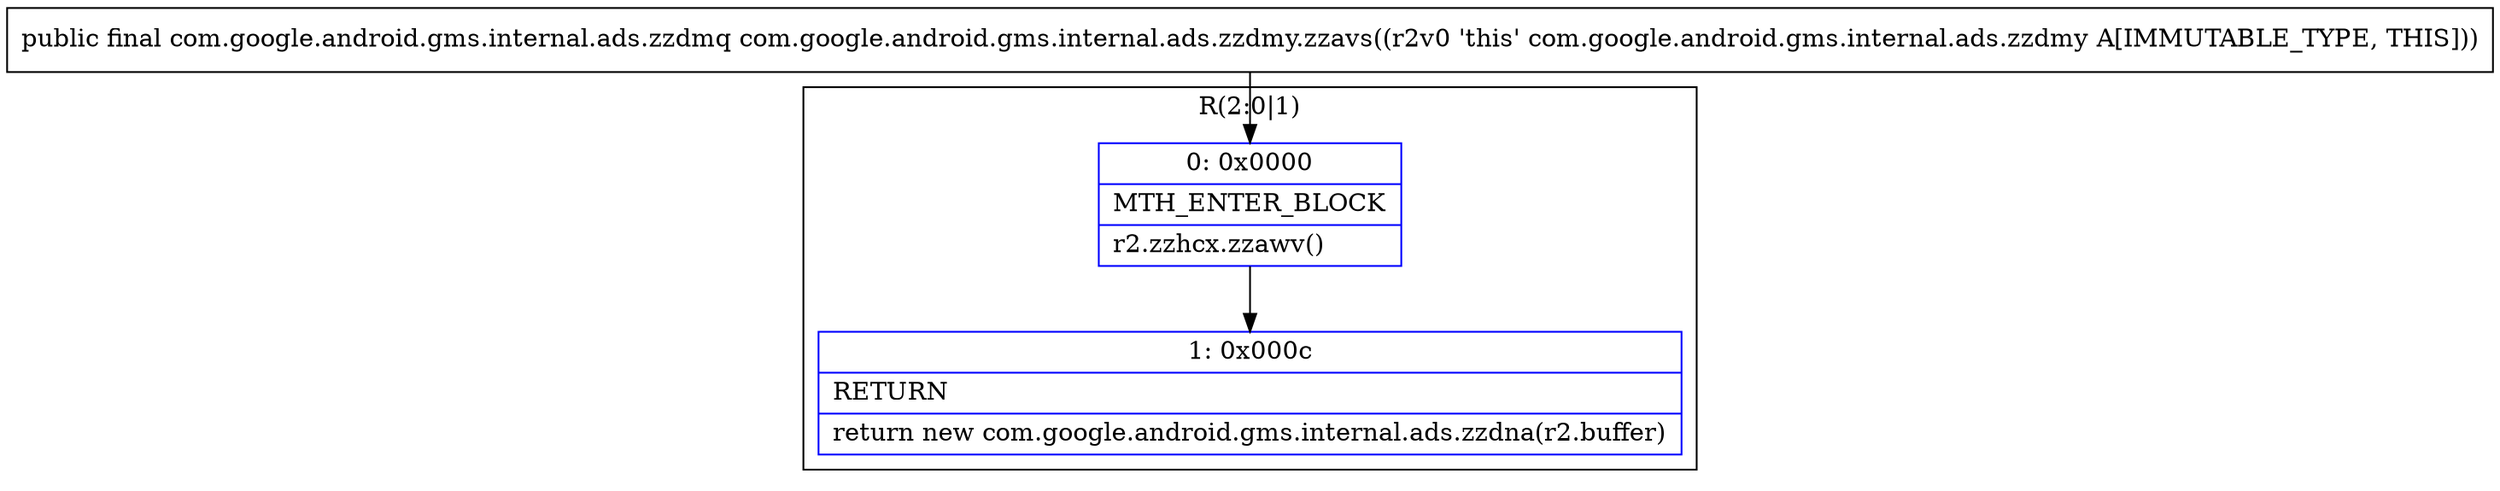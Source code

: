 digraph "CFG forcom.google.android.gms.internal.ads.zzdmy.zzavs()Lcom\/google\/android\/gms\/internal\/ads\/zzdmq;" {
subgraph cluster_Region_1332127425 {
label = "R(2:0|1)";
node [shape=record,color=blue];
Node_0 [shape=record,label="{0\:\ 0x0000|MTH_ENTER_BLOCK\l|r2.zzhcx.zzawv()\l}"];
Node_1 [shape=record,label="{1\:\ 0x000c|RETURN\l|return new com.google.android.gms.internal.ads.zzdna(r2.buffer)\l}"];
}
MethodNode[shape=record,label="{public final com.google.android.gms.internal.ads.zzdmq com.google.android.gms.internal.ads.zzdmy.zzavs((r2v0 'this' com.google.android.gms.internal.ads.zzdmy A[IMMUTABLE_TYPE, THIS])) }"];
MethodNode -> Node_0;
Node_0 -> Node_1;
}

